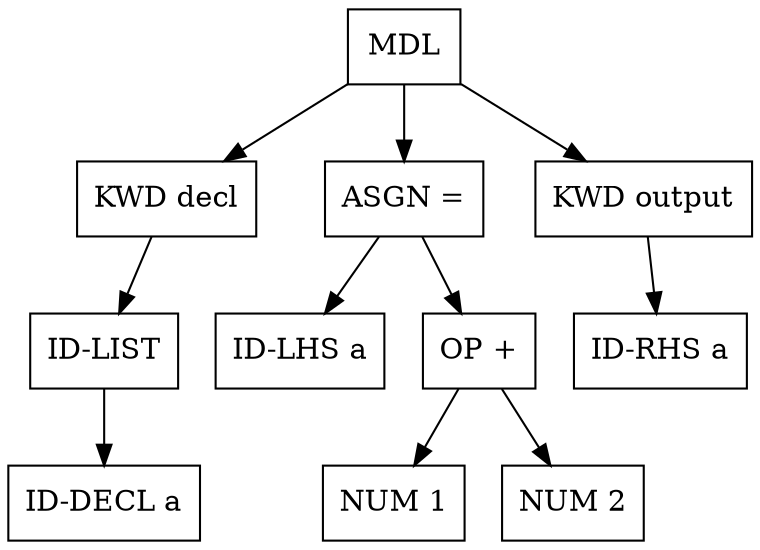 digraph G {
node [shape = circle];
node0 [ uuid = "59f56004-cfe7-4de8-9628-397833317884" shape = "record" label = "MDL 
" ];
node1 [ uuid = "d32449a8-db69-47b0-9460-bdd06c16bbf5" shape = "record" label = "KWD decl
" ];
node2 [ uuid = "5534eb82-d5d2-4a3b-be12-2d27d910b41a" shape = "record" label = "ID-LIST 
" ];
node3 [ uuid = "b0cb8c80-7483-4757-8964-011092ca2bb1" shape = "record" label = "ID-DECL a
" ];
node2 -> node3;
node1 -> node2;
node0 -> node1;
node5 [ uuid = "66ae463a-798b-410f-91a2-18a1da37578f" shape = "record" label = "ASGN =
" ];
node4 [ uuid = "117fe4af-bb3c-4871-b891-5c2d9a8b20dd" shape = "record" label = "ID-LHS a
" ];
node5 -> node4;
node7 [ uuid = "f38159b8-710a-421a-bedf-b91975d2fa5d" shape = "record" label = "OP +
" ];
node6 [ uuid = "4fa64bc5-0b66-45d9-8445-13863ee4a775" shape = "record" label = "NUM 1
" ];
node7 -> node6;
node8 [ uuid = "ef09b5dd-46fe-433b-a371-955edf35ffd3" shape = "record" label = "NUM 2
" ];
node7 -> node8;
node5 -> node7;
node0 -> node5;
node9 [ uuid = "ad0c20f8-82b4-47e7-8123-2bb242a216ab" shape = "record" label = "KWD output
" ];
node10 [ uuid = "d8779447-a0b9-4922-95e6-8fd607946ae4" shape = "record" label = "ID-RHS a
" ];
node9 -> node10;
node0 -> node9;
}
